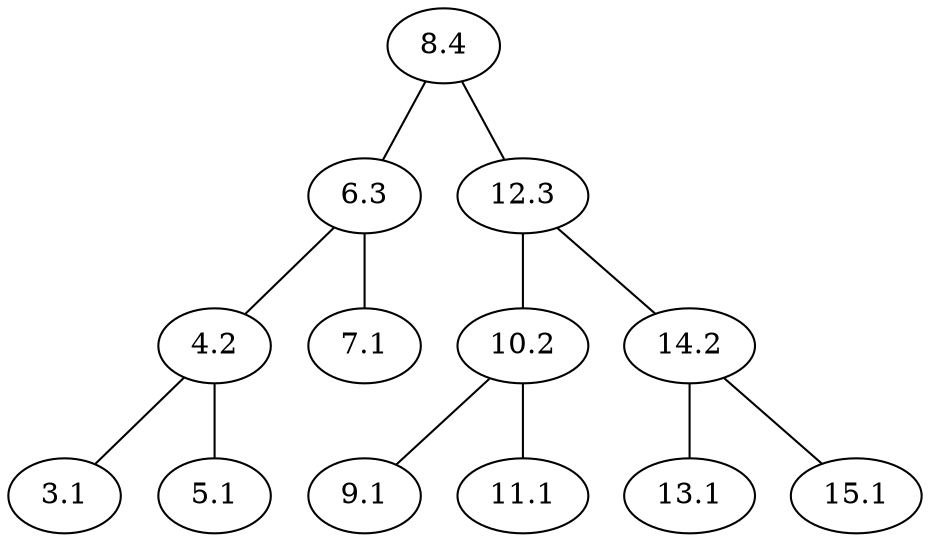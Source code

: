 graph{
	8.4 -- 6.3
	8.4 -- 12.3
	6.3 -- 4.2
	6.3 -- 7.1
	12.3 -- 10.2
	12.3 -- 14.2
	14.2 -- 13.1
	14.2 -- 15.1
	10.2 -- 9.1
	10.2 -- 11.1
	 4.2 -- 3.1
	 4.2 -- 5.1
}
